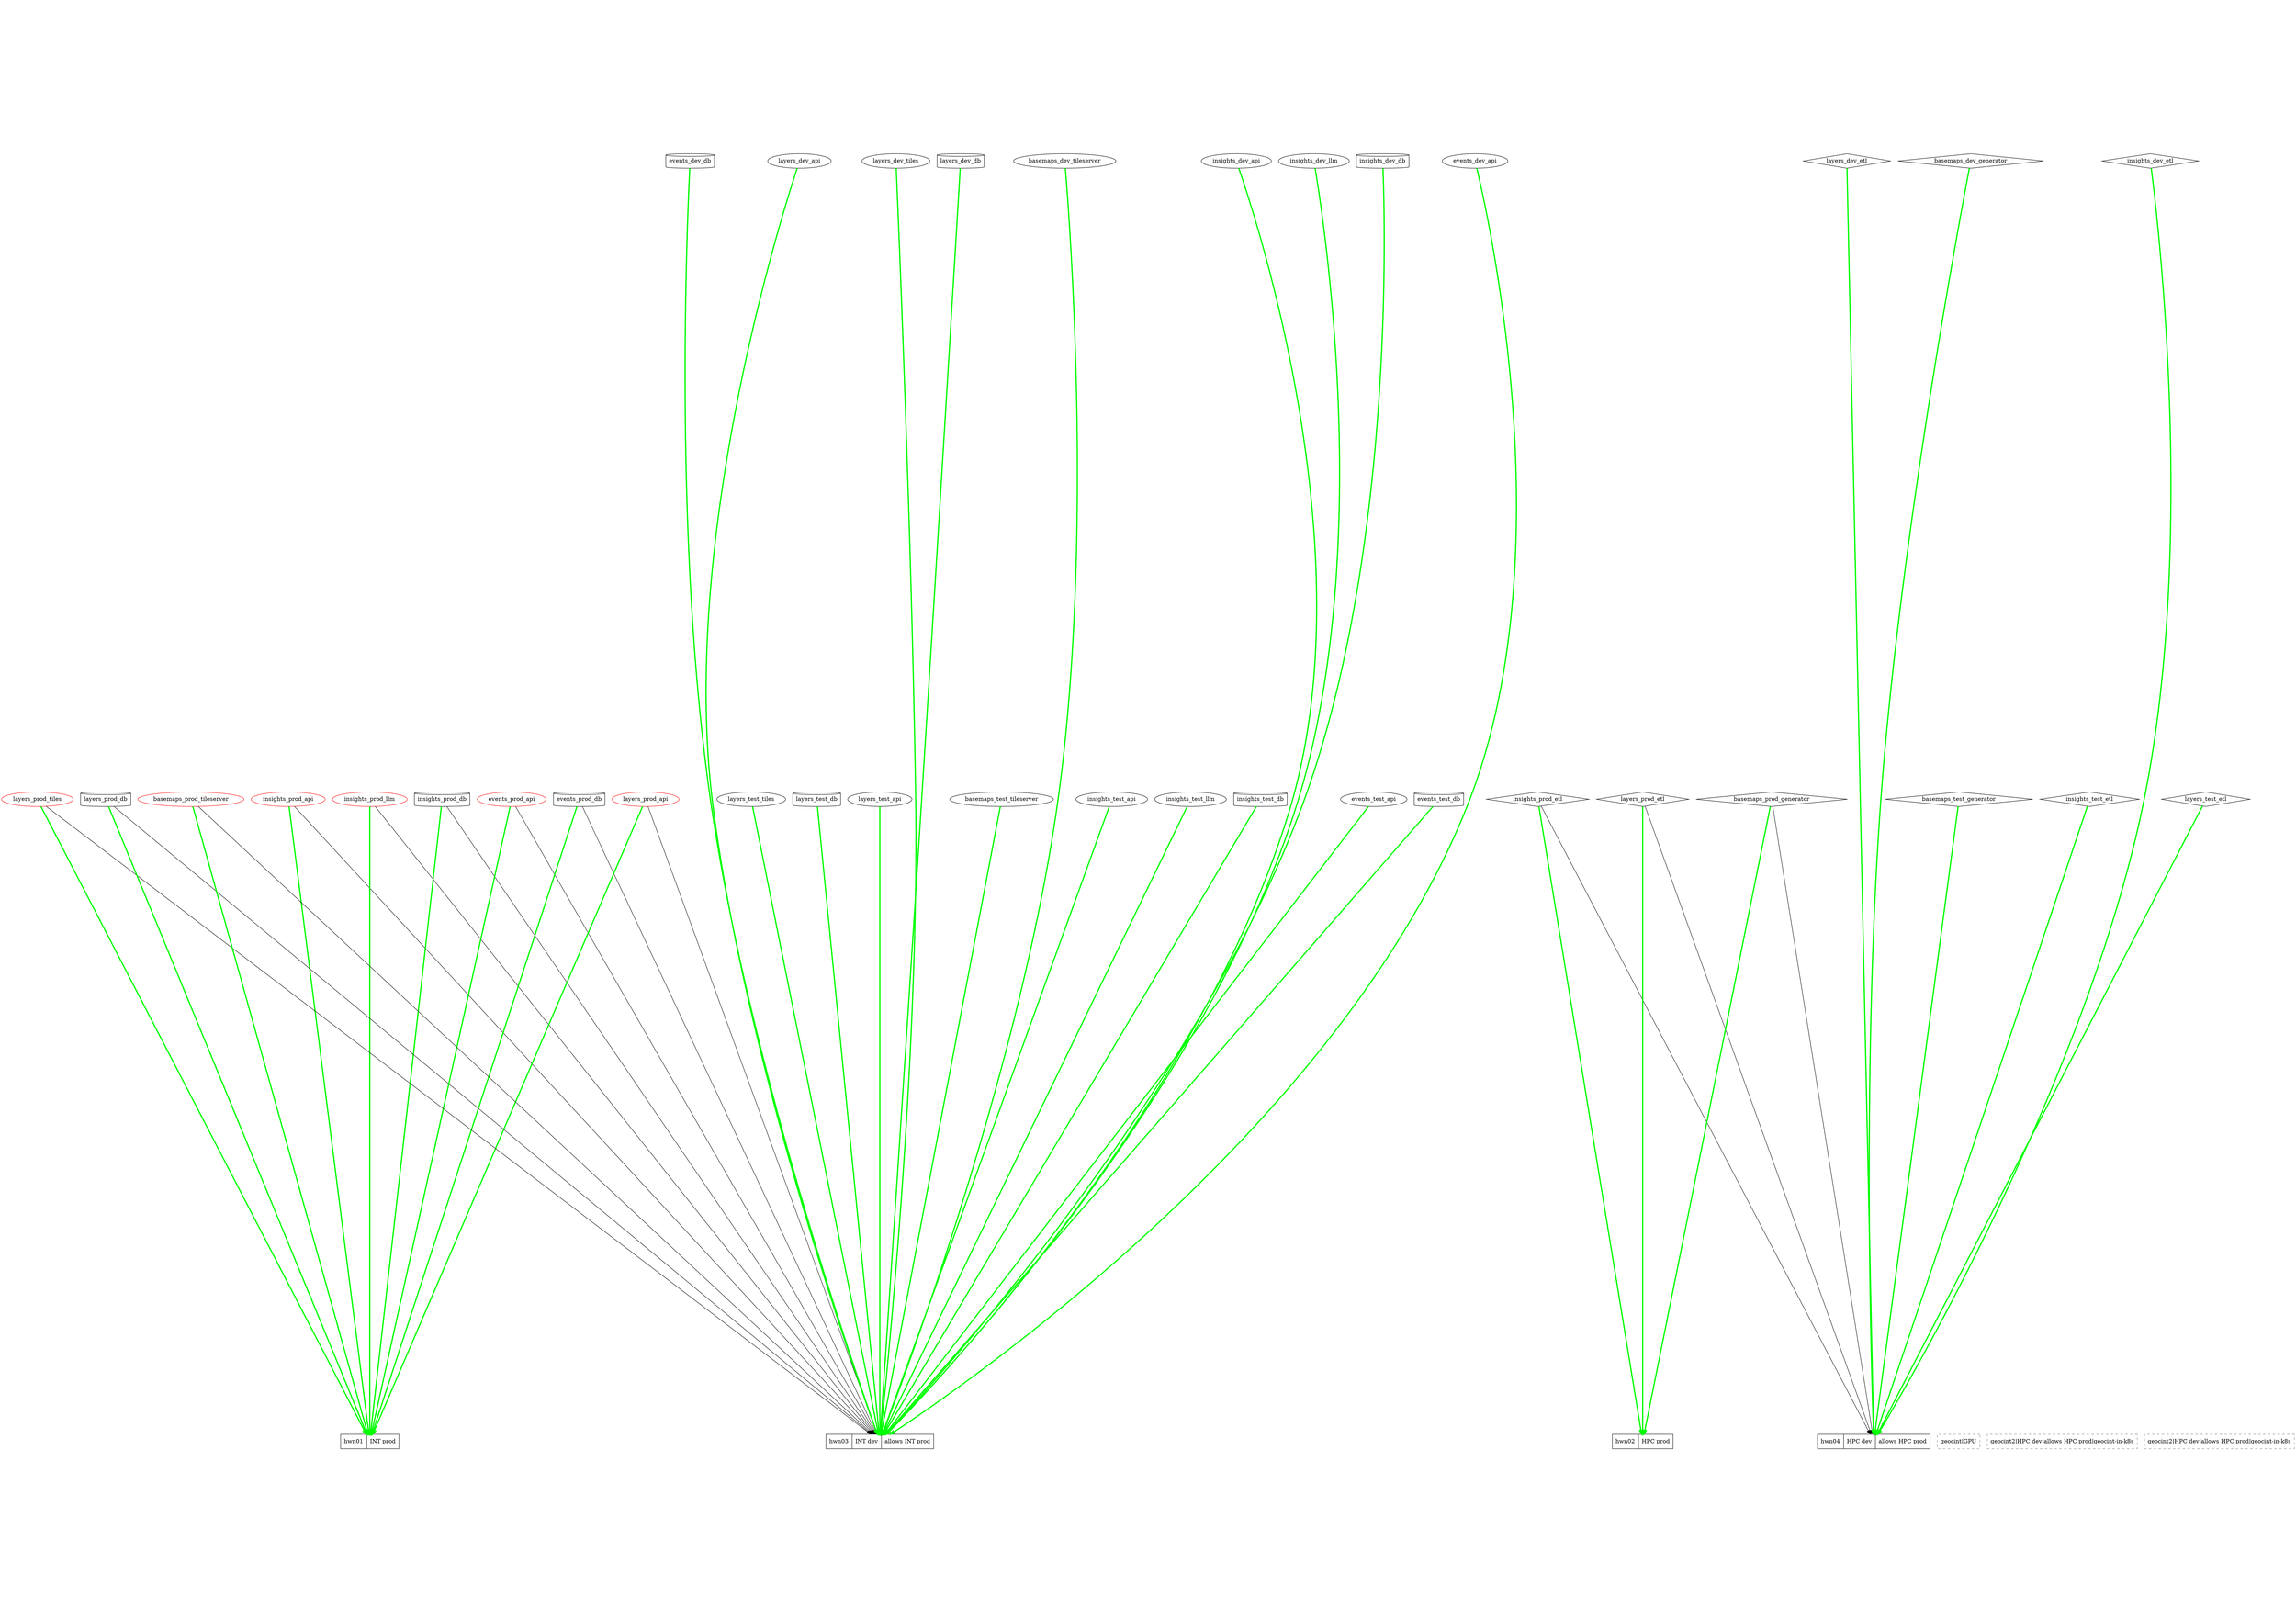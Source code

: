 digraph {

  ratio=0.7
  newrank=true

  // intensive operations: db restore (test,dev)
  //                       basemap (any)

  subgraph apps {
    node[shape=ellipse]

    subgraph insights {
      
      //style=dashed
      //label="insights"
    
      subgraph insights_prod {
        insights_prod_api[color=red]
        insights_prod_llm[color=red]
        insights_prod_db[shape=cylinder]
        insights_prod_etl[shape=diamond]
      }
      subgraph insights_test {
        insights_test_api
        insights_test_llm
        insights_test_db[shape=cylinder]
        insights_test_etl[shape=diamond]
      }
      subgraph insights_dev {
        insights_dev_api
        insights_dev_llm
        insights_dev_db[shape=cylinder]
        insights_dev_etl[shape=diamond]
      }
    }

    subgraph eventapi {
      //style=dashed
      //label="events"

      subgraph events_prod {
        events_prod_api[color=red]
        events_prod_db[shape=cylinder]
      }
      subgraph events_test {
        events_test_api
        events_test_db[shape=cylinder]
      }
      subgraph events_dev {
        events_dev_api
        events_dev_db[shape=cylinder]
      }
    }

    subgraph layersapi {
      //style=dashed
      //label="layers"
      subgraph layers_prod {
        layers_prod_api[color=red]
        layers_prod_tiles[color=red]
        layers_prod_db[shape=cylinder]
        layers_prod_etl[shape=diamond]
      }
      subgraph layers_test {
        layers_test_api
        layers_test_tiles
        layers_test_db[shape=cylinder]
        layers_test_etl[shape=diamond]
      }
      subgraph layers_dev {
        layers_dev_api
        layers_dev_tiles
        layers_dev_db[shape=cylinder]
        layers_dev_etl[shape=diamond]
      }

    }

    subgraph basemaps { 
      // style=dashed
      // label=basemaps

      subgraph basemaps_prod {
        basemaps_prod_tileserver[color=red]
        basemaps_prod_generator[shape=diamond]
      }
      subgraph basemaps_test {
        basemaps_test_tileserver
        basemaps_test_generator[shape=diamond]
      }
      subgraph basemaps_dev {
        basemaps_dev_tileserver
        basemaps_dev_generator[shape=diamond]
      }
    }

    subgraph levelling {

      subgraph dev_etl { 
        rank=same
        insights_dev_etl 
        layers_dev_etl
        basemaps_dev_generator
      }
      subgraph test_etl {
        rank=same
        insights_test_etl 
        layers_test_etl
        basemaps_test_generator
      }
      subgraph dev_int {
        rank=same
        basemaps_dev_tileserver
        layers_dev_api
        layers_dev_tiles
        layers_dev_db
        insights_dev_api
        insights_dev_llm
        insights_dev_db
        events_dev_api
        events_dev_db
      }
      subgraph test_int {
        rank=same
        basemaps_test_tileserver
        layers_test_api
        layers_test_tiles
        layers_test_db
        insights_test_api
        insights_test_llm
        insights_test_db
        events_test_api
        events_test_db 
      }

      basemaps_dev_generator -> basemaps_test_generator[style=invis]
      layers_dev_api -> layers_test_api[style=invis]
    }
  }


  subgraph k8s {
    node[shape=record]
    rank=same

    hwn01[label="hwn01|INT prod"]
    hwn02[label="hwn02|HPC prod"]
    hwn03[label="hwn03|INT dev|allows INT prod"]
    hwn04[label="hwn04|HPC dev|allows HPC prod"]

    subgraph k8s_future {
      rank=sink
      node[shape=rectangle,style=dashed,color="#00000080"]
      
      geocint[label="geocint|GPU"]
      geocint2[label="geocint2|HPC dev|allows HPC prod|geocint-in-k8s"]
      mustang[label="geocint2|HPC dev|allows HPC prod|geocint-in-k8s"]
    }
  }
  
  // tiering 1
  subgraph preferred_placement {
    edge[color=green,penwidth=3]
    
    subgraph preferred_placement_interactive_prod {    
      insights_prod_api -> hwn01
      insights_prod_llm -> hwn01
      insights_prod_db  -> hwn01
      
      events_prod_api -> hwn01
      events_prod_db -> hwn01
        
      layers_prod_api -> hwn01
      layers_prod_tiles -> hwn01
      layers_prod_db -> hwn01
        
      basemaps_prod_tileserver -> hwn01
    }
    
    subgraph preferred_placement_interactive_test {    
      insights_test_api -> hwn03
      insights_test_llm -> hwn03
      insights_test_db  -> hwn03
      
      events_test_api -> hwn03
      events_test_db -> hwn03
        
      layers_test_api -> hwn03
      layers_test_tiles -> hwn03
      layers_test_db -> hwn03
        
      basemaps_test_tileserver -> hwn03
    }
    
    subgraph preferred_placement_interactive_dev {    
      insights_dev_api -> hwn03
      insights_dev_llm -> hwn03
      insights_dev_db  -> hwn03
      
      events_dev_api -> hwn03
      events_dev_db -> hwn03
        
      layers_dev_api -> hwn03
      layers_dev_tiles -> hwn03
      layers_dev_db -> hwn03
        
      basemaps_dev_tileserver -> hwn03
    }
   
    subgraph preferred_placement_hpc_prod {
      insights_prod_etl -> hwn02
      layers_prod_etl -> hwn02
      basemaps_prod_generator -> hwn02
    }

    subgraph preferred_placement_hpc_test {
      insights_test_etl -> hwn04
      layers_test_etl -> hwn04
      basemaps_test_generator -> hwn04
    } 

    subgraph preferred_placement_hpc_dev {
      insights_dev_etl -> hwn04
      layers_dev_etl -> hwn04
      basemaps_dev_generator -> hwn04
    } 
  }

  subgraph secondary_placement {
    subgraph secondary_placement_interactive_prod {    
      insights_prod_api -> hwn03
      insights_prod_llm -> hwn03
      insights_prod_db  -> hwn03
      
      events_prod_api -> hwn03
      events_prod_db -> hwn03
        
      layers_prod_api -> hwn03
      layers_prod_tiles -> hwn03
      layers_prod_db -> hwn03
        
      basemaps_prod_tileserver -> hwn03
    }

  /*
    subgraph secondary_placement_interactive_test {    
      insights_test_api -> hwn04
      insights_test_llm -> hwn04
      insights_test_db  -> hwn04
      
      events_test_api -> hwn04
      events_test_db -> hwn04
        
      layers_test_api -> hwn04
      layers_test_tiles -> hwn04
      layers_test_db -> hwn04
        
      basemaps_test_tileserver -> hwn04
    }
    
    subgraph secondary_placement_interactive_dev {    
      insights_dev_api -> hwn04
      insights_dev_llm -> hwn04
      insights_dev_db  -> hwn04
      
      events_dev_api -> hwn04
      events_dev_db -> hwn04
        
      layers_dev_api -> hwn04
      layers_dev_tiles -> hwn04
      layers_dev_db -> hwn04
        
      basemaps_dev_tileserver -> hwn04
    }

    */
    
    subgraph secondary_placement_hpc_prod {
      insights_prod_etl -> hwn04
      layers_prod_etl -> hwn04
      basemaps_prod_generator -> hwn04
    }

  }

  /*
  subgraph cluster_legend {
    label = Legend

    app[shape=ellipse]
    node_preferred[label="preferred node", shape=rectangle]
    node_allowed[label="allowed node", shape=rectangle]

    app -> node_preferred[color=green,penwidth=3]
    app -> node_allowed

    database[shape=cylinder]
    etl[shape=diamond]
  }
  */

}
